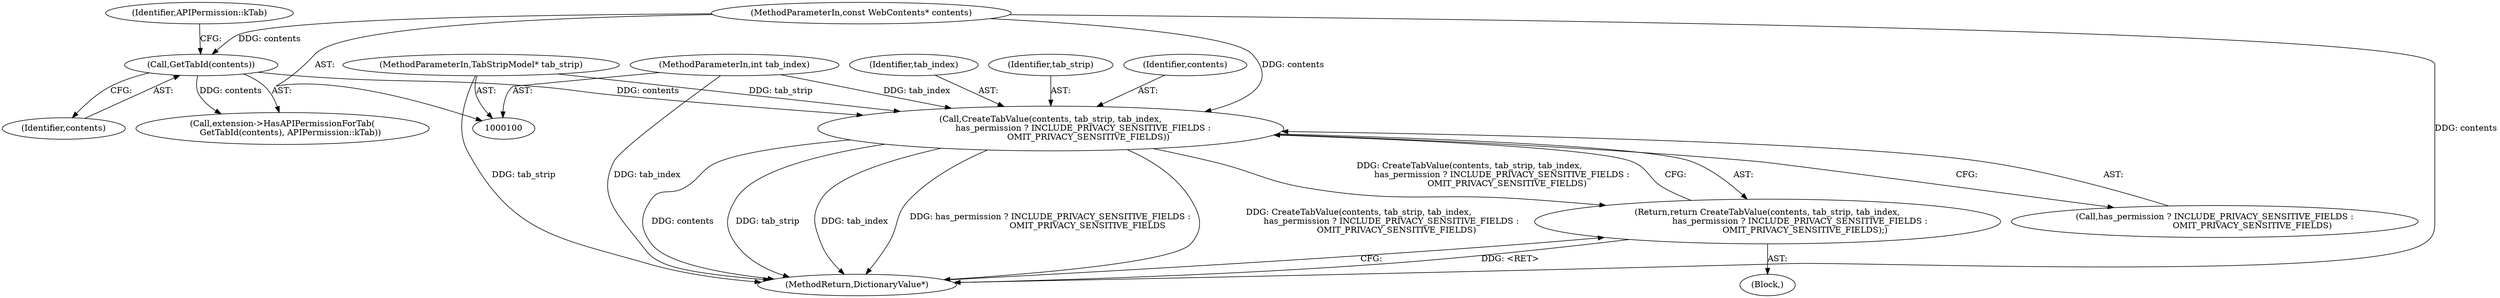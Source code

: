 digraph "1_Chrome_f7ae1f7a918f1973dca241a7a23169906eaf4fe3_7@pointer" {
"1000116" [label="(Call,CreateTabValue(contents, tab_strip, tab_index,\n                        has_permission ? INCLUDE_PRIVACY_SENSITIVE_FIELDS :\n                            OMIT_PRIVACY_SENSITIVE_FIELDS))"];
"1000112" [label="(Call,GetTabId(contents))"];
"1000101" [label="(MethodParameterIn,const WebContents* contents)"];
"1000102" [label="(MethodParameterIn,TabStripModel* tab_strip)"];
"1000103" [label="(MethodParameterIn,int tab_index)"];
"1000115" [label="(Return,return CreateTabValue(contents, tab_strip, tab_index,\n                        has_permission ? INCLUDE_PRIVACY_SENSITIVE_FIELDS :\n                            OMIT_PRIVACY_SENSITIVE_FIELDS);)"];
"1000115" [label="(Return,return CreateTabValue(contents, tab_strip, tab_index,\n                        has_permission ? INCLUDE_PRIVACY_SENSITIVE_FIELDS :\n                            OMIT_PRIVACY_SENSITIVE_FIELDS);)"];
"1000103" [label="(MethodParameterIn,int tab_index)"];
"1000116" [label="(Call,CreateTabValue(contents, tab_strip, tab_index,\n                        has_permission ? INCLUDE_PRIVACY_SENSITIVE_FIELDS :\n                            OMIT_PRIVACY_SENSITIVE_FIELDS))"];
"1000112" [label="(Call,GetTabId(contents))"];
"1000114" [label="(Identifier,APIPermission::kTab)"];
"1000119" [label="(Identifier,tab_index)"];
"1000124" [label="(MethodReturn,DictionaryValue*)"];
"1000102" [label="(MethodParameterIn,TabStripModel* tab_strip)"];
"1000105" [label="(Block,)"];
"1000101" [label="(MethodParameterIn,const WebContents* contents)"];
"1000111" [label="(Call,extension->HasAPIPermissionForTab(\n      GetTabId(contents), APIPermission::kTab))"];
"1000113" [label="(Identifier,contents)"];
"1000118" [label="(Identifier,tab_strip)"];
"1000117" [label="(Identifier,contents)"];
"1000120" [label="(Call,has_permission ? INCLUDE_PRIVACY_SENSITIVE_FIELDS :\n                            OMIT_PRIVACY_SENSITIVE_FIELDS)"];
"1000116" -> "1000115"  [label="AST: "];
"1000116" -> "1000120"  [label="CFG: "];
"1000117" -> "1000116"  [label="AST: "];
"1000118" -> "1000116"  [label="AST: "];
"1000119" -> "1000116"  [label="AST: "];
"1000120" -> "1000116"  [label="AST: "];
"1000115" -> "1000116"  [label="CFG: "];
"1000116" -> "1000124"  [label="DDG: contents"];
"1000116" -> "1000124"  [label="DDG: tab_strip"];
"1000116" -> "1000124"  [label="DDG: tab_index"];
"1000116" -> "1000124"  [label="DDG: has_permission ? INCLUDE_PRIVACY_SENSITIVE_FIELDS :\n                            OMIT_PRIVACY_SENSITIVE_FIELDS"];
"1000116" -> "1000124"  [label="DDG: CreateTabValue(contents, tab_strip, tab_index,\n                        has_permission ? INCLUDE_PRIVACY_SENSITIVE_FIELDS :\n                            OMIT_PRIVACY_SENSITIVE_FIELDS)"];
"1000116" -> "1000115"  [label="DDG: CreateTabValue(contents, tab_strip, tab_index,\n                        has_permission ? INCLUDE_PRIVACY_SENSITIVE_FIELDS :\n                            OMIT_PRIVACY_SENSITIVE_FIELDS)"];
"1000112" -> "1000116"  [label="DDG: contents"];
"1000101" -> "1000116"  [label="DDG: contents"];
"1000102" -> "1000116"  [label="DDG: tab_strip"];
"1000103" -> "1000116"  [label="DDG: tab_index"];
"1000112" -> "1000111"  [label="AST: "];
"1000112" -> "1000113"  [label="CFG: "];
"1000113" -> "1000112"  [label="AST: "];
"1000114" -> "1000112"  [label="CFG: "];
"1000112" -> "1000111"  [label="DDG: contents"];
"1000101" -> "1000112"  [label="DDG: contents"];
"1000101" -> "1000100"  [label="AST: "];
"1000101" -> "1000124"  [label="DDG: contents"];
"1000102" -> "1000100"  [label="AST: "];
"1000102" -> "1000124"  [label="DDG: tab_strip"];
"1000103" -> "1000100"  [label="AST: "];
"1000103" -> "1000124"  [label="DDG: tab_index"];
"1000115" -> "1000105"  [label="AST: "];
"1000124" -> "1000115"  [label="CFG: "];
"1000115" -> "1000124"  [label="DDG: <RET>"];
}
